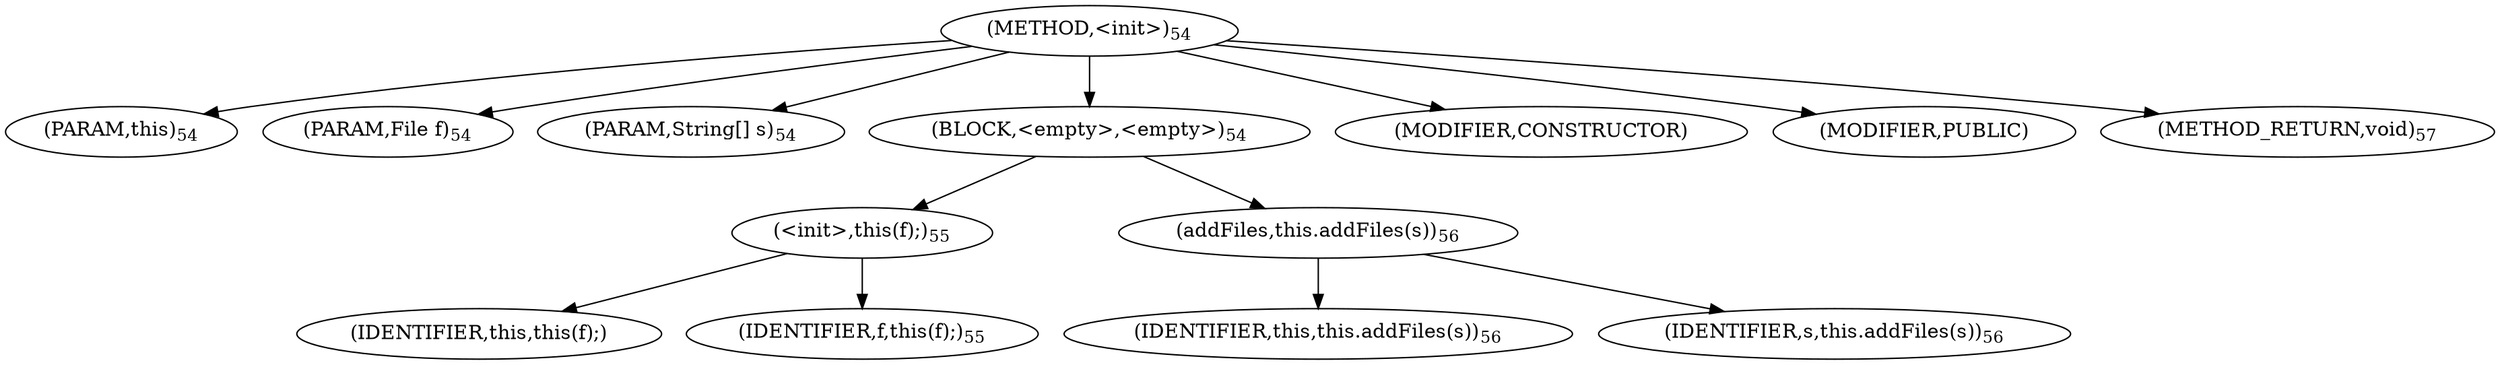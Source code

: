 digraph "&lt;init&gt;" {  
"64" [label = <(METHOD,&lt;init&gt;)<SUB>54</SUB>> ]
"4" [label = <(PARAM,this)<SUB>54</SUB>> ]
"65" [label = <(PARAM,File f)<SUB>54</SUB>> ]
"66" [label = <(PARAM,String[] s)<SUB>54</SUB>> ]
"67" [label = <(BLOCK,&lt;empty&gt;,&lt;empty&gt;)<SUB>54</SUB>> ]
"68" [label = <(&lt;init&gt;,this(f);)<SUB>55</SUB>> ]
"3" [label = <(IDENTIFIER,this,this(f);)> ]
"69" [label = <(IDENTIFIER,f,this(f);)<SUB>55</SUB>> ]
"70" [label = <(addFiles,this.addFiles(s))<SUB>56</SUB>> ]
"5" [label = <(IDENTIFIER,this,this.addFiles(s))<SUB>56</SUB>> ]
"71" [label = <(IDENTIFIER,s,this.addFiles(s))<SUB>56</SUB>> ]
"72" [label = <(MODIFIER,CONSTRUCTOR)> ]
"73" [label = <(MODIFIER,PUBLIC)> ]
"74" [label = <(METHOD_RETURN,void)<SUB>57</SUB>> ]
  "64" -> "4" 
  "64" -> "65" 
  "64" -> "66" 
  "64" -> "67" 
  "64" -> "72" 
  "64" -> "73" 
  "64" -> "74" 
  "67" -> "68" 
  "67" -> "70" 
  "68" -> "3" 
  "68" -> "69" 
  "70" -> "5" 
  "70" -> "71" 
}
